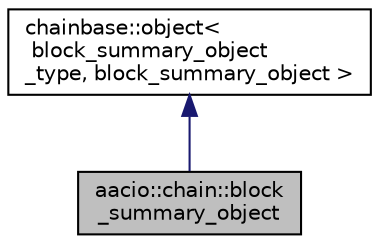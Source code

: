 digraph "aacio::chain::block_summary_object"
{
  edge [fontname="Helvetica",fontsize="10",labelfontname="Helvetica",labelfontsize="10"];
  node [fontname="Helvetica",fontsize="10",shape=record];
  Node2 [label="aacio::chain::block\l_summary_object",height=0.2,width=0.4,color="black", fillcolor="grey75", style="filled", fontcolor="black"];
  Node3 -> Node2 [dir="back",color="midnightblue",fontsize="10",style="solid",fontname="Helvetica"];
  Node3 [label="chainbase::object\<\l block_summary_object\l_type, block_summary_object \>",height=0.2,width=0.4,color="black", fillcolor="white", style="filled",URL="$structchainbase_1_1object.html"];
}
